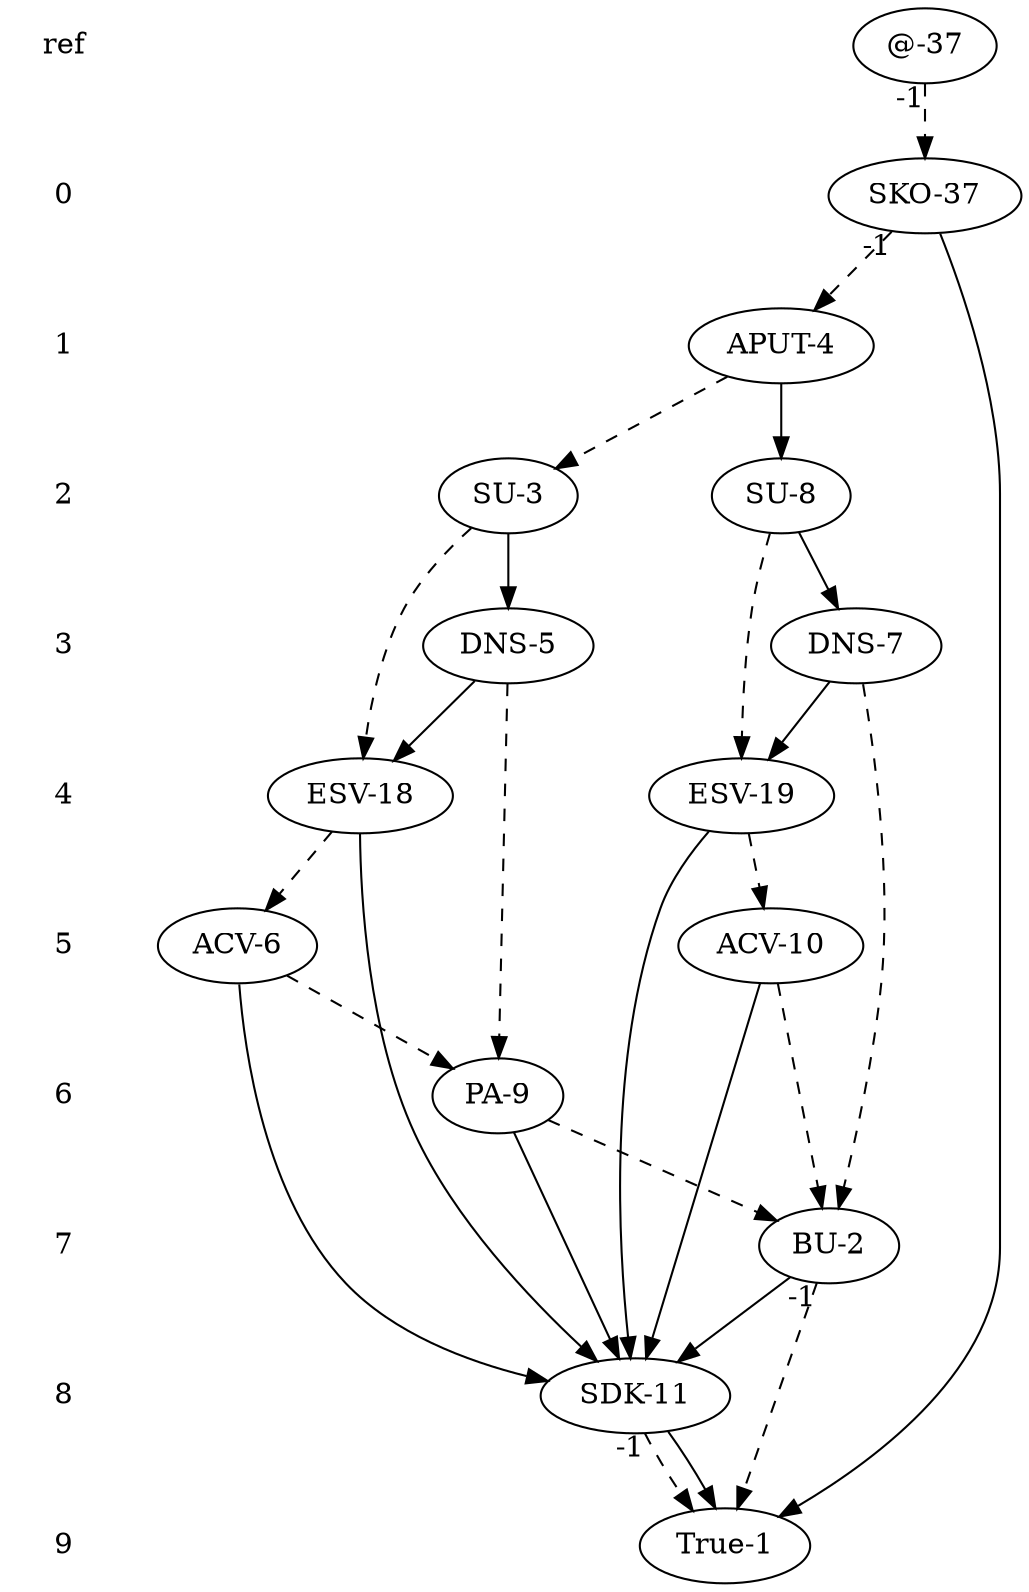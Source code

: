 
digraph {

    "L-1" -> "L0" [style="invis"];
    "L0" -> "L1" [style="invis"];
    "L1" -> "L2" [style="invis"];
    "L2" -> "L3" [style="invis"];
    "L3" -> "L4" [style="invis"];
    "L4" -> "L5" [style="invis"];
    "L5" -> "L6" [style="invis"];
    "L6" -> "L7" [style="invis"];
    "L7" -> "L8" [style="invis"];
    "L8" -> "L9" [style="invis"];
    2 -> 1 [style="dashed", taillabel="-1"];
    2 -> 11 [style="solid"];
    3 -> 18 [style="dashed"];
    3 -> 5 [style="solid"];
    4 -> 3 [style="dashed"];
    4 -> 8 [style="solid"];
    5 -> 9 [style="dashed"];
    5 -> 18 [style="solid"];
    6 -> 9 [style="dashed"];
    6 -> 11 [style="solid"];
    7 -> 2 [style="dashed"];
    7 -> 19 [style="solid"];
    8 -> 19 [style="dashed"];
    8 -> 7 [style="solid"];
    9 -> 2 [style="dashed"];
    9 -> 11 [style="solid"];
    10 -> 2 [style="dashed"];
    10 -> 11 [style="solid"];
    11 -> 1 [style="dashed", taillabel="-1"];
    11 -> 1 [style="solid"];
    37 -> 4 [style="dashed", taillabel="-1"];
    37 -> 1 [style="solid"];
    18 -> 6 [style="dashed"];
    18 -> 11 [style="solid"];
    19 -> 10 [style="dashed"];
    19 -> 11 [style="solid"];
    "ref-37" -> 37 [style="dashed", taillabel="-1"];

    subgraph {
        rank = same
        "L-1" [label="ref", shape="none"];
        "ref-37" [label="@-37"];
    }

    subgraph {
        rank = same
        "L0" [label="0", shape="none"];
        37 [label="SKO-37"];
    }

    subgraph {
        rank = same
        "L1" [label="1", shape="none"];
        4 [label="APUT-4"];
    }

    subgraph {
        rank = same
        "L2" [label="2", shape="none"];
        3 [label="SU-3"];
        8 [label="SU-8"];
    }

    subgraph {
        rank = same
        "L3" [label="3", shape="none"];
        5 [label="DNS-5"];
        7 [label="DNS-7"];
    }

    subgraph {
        rank = same
        "L4" [label="4", shape="none"];
        18 [label="ESV-18"];
        19 [label="ESV-19"];
    }

    subgraph {
        rank = same
        "L5" [label="5", shape="none"];
        6 [label="ACV-6"];
        10 [label="ACV-10"];
    }

    subgraph {
        rank = same
        "L6" [label="6", shape="none"];
        9 [label="PA-9"];
    }

    subgraph {
        rank = same
        "L7" [label="7", shape="none"];
        2 [label="BU-2"];
    }

    subgraph {
        rank = same
        "L8" [label="8", shape="none"];
        11 [label="SDK-11"];
    }

    subgraph {
        rank = same
        "L9" [label="9", shape="none"];
        1 [label="True-1"];
    }

}
